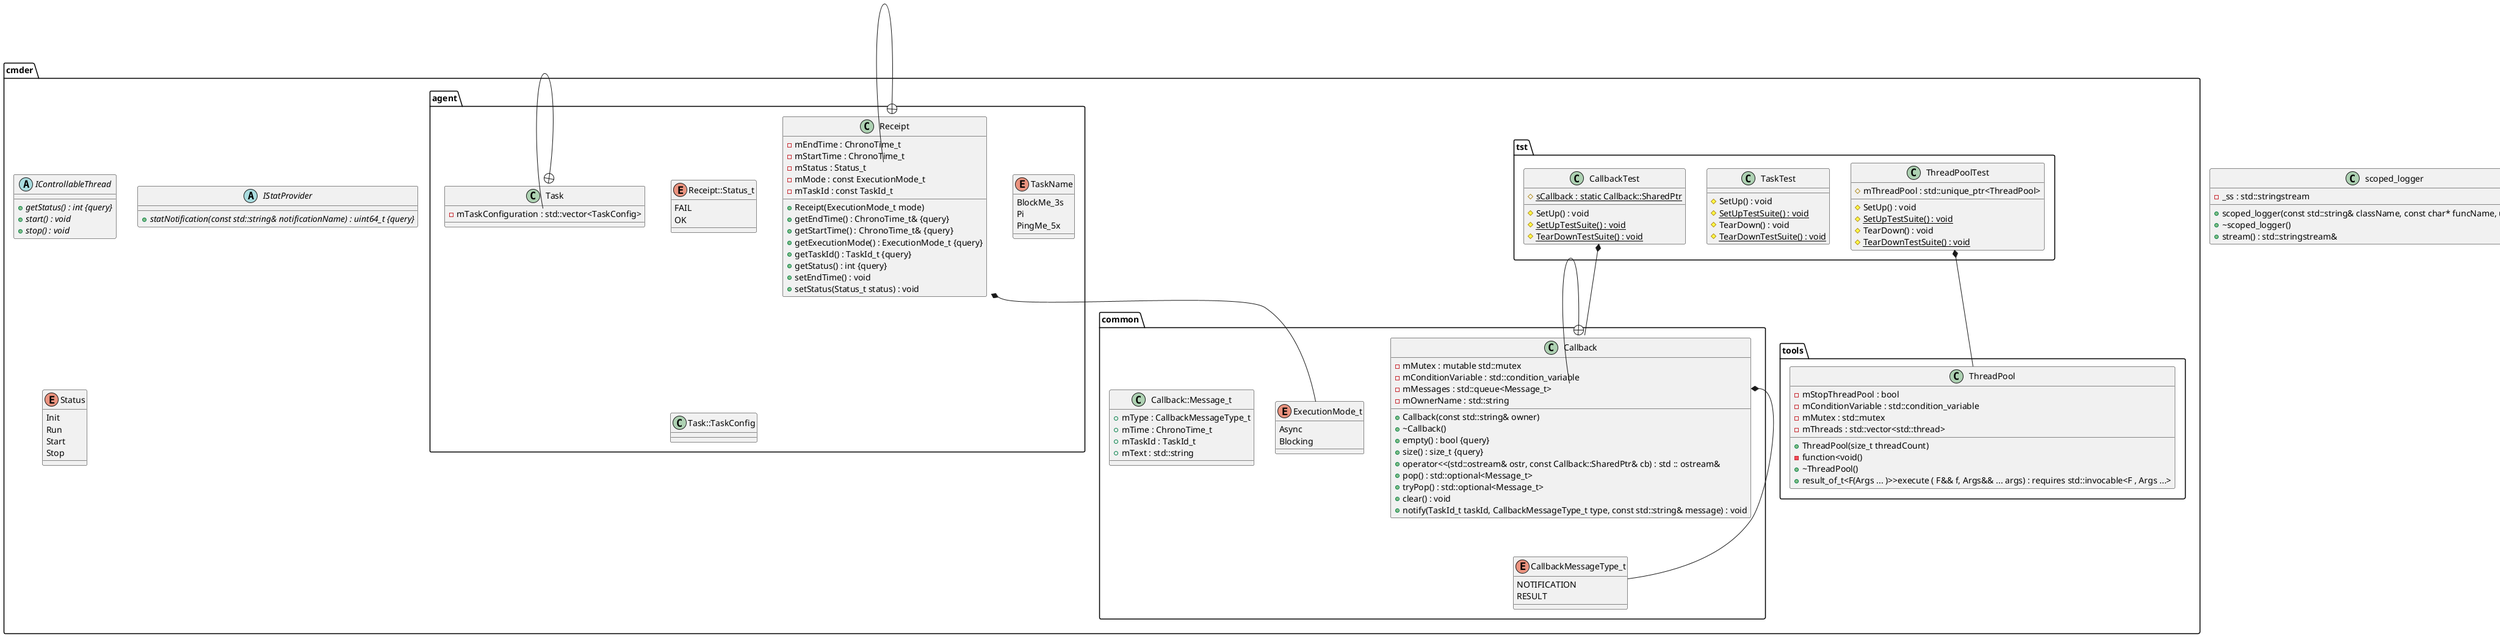 @startuml





/' Objects '/

class scoped_logger {
	+scoped_logger(const std::string& className, const char* funcName, unsigned line)
	+~scoped_logger()
	-_ss : std::stringstream
	+stream() : std::stringstream&
}


namespace cmder {
	abstract class IControllableThread {
		+{abstract} getStatus() : int {query}
		+{abstract} start() : void
		+{abstract} stop() : void
	}

	abstract class IStatProvider {
		+{abstract} statNotification(const std::string& notificationName) : uint64_t {query}
	}

	enum Status {
		Init
		Run
		Start
		Stop
	}

	namespace tst {
		class CallbackTest {
			#{static} sCallback : static Callback::SharedPtr
			#SetUp() : void
			#{static} SetUpTestSuite() : void
			#{static} TearDownTestSuite() : void
		}

		class TaskTest {
			#SetUp() : void
			#{static} SetUpTestSuite() : void
			#TearDown() : void
			#{static} TearDownTestSuite() : void
		}

		class ThreadPoolTest {
			#mThreadPool : std::unique_ptr<ThreadPool>
			#SetUp() : void
			#{static} SetUpTestSuite() : void
			#TearDown() : void
			#{static} TearDownTestSuite() : void
		}
	}

	namespace tools {
		class ThreadPool {
			+ThreadPool(size_t threadCount)
			-function<void()
			+~ThreadPool()
			-mStopThreadPool : bool
			+result_of_t<F(Args ... )>>execute ( F&& f, Args&& ... args) : requires std::invocable<F , Args ...>
			-mConditionVariable : std::condition_variable
			-mMutex : std::mutex
			-mThreads : std::vector<std::thread>
		}
	}

	namespace common {
		class Callback {
			+Callback(const std::string& owner)
			+~Callback()
			+empty() : bool {query}
			-mMutex : mutable std::mutex
			+size() : size_t {query}
			+operator<<(std::ostream& ostr, const Callback::SharedPtr& cb) : std :: ostream&
			-mConditionVariable : std::condition_variable
			+pop() : std::optional<Message_t>
			+tryPop() : std::optional<Message_t>
			-mMessages : std::queue<Message_t>
			-mOwnerName : std::string
			+clear() : void
			+notify(TaskId_t taskId, CallbackMessageType_t type, const std::string& message) : void
		}

		enum CallbackMessageType_t {
			NOTIFICATION
			RESULT
		}

		enum ExecutionMode_t {
			Async
			Blocking
		}

		class Callback::Message_t {
			+mType : CallbackMessageType_t
			+mTime : ChronoTime_t
			+mTaskId : TaskId_t
			+mText : std::string
		}
	}

	namespace agent {
		class Receipt {
			+Receipt(ExecutionMode_t mode)
			-mEndTime : ChronoTime_t
			-mStartTime : ChronoTime_t
			+getEndTime() : ChronoTime_t& {query}
			+getStartTime() : ChronoTime_t& {query}
			+getExecutionMode() : ExecutionMode_t {query}
			-mStatus : Status_t
			+getTaskId() : TaskId_t {query}
			-mMode : const ExecutionMode_t
			-mTaskId : const TaskId_t
			+getStatus() : int {query}
			+setEndTime() : void
			+setStatus(Status_t status) : void
		}

		class Task {
			-mTaskConfiguration : std::vector<TaskConfig>
		}

		enum Receipt::Status_t {
			FAIL
			OK
		}

		enum TaskName {
			BlockMe_3s
			Pi
			PingMe_5x
		}

		class Task::TaskConfig {
		}
	}
}





/' Inheritance relationships '/




/' Aggregation relationships '/

cmder.common.Callback::Message_t *-- cmder.common.CallbackMessageType_t


cmder.tst.CallbackTest *-- cmder.common.Callback


cmder.agent.Receipt *-- cmder.common.ExecutionMode_t


cmder.tst.ThreadPoolTest *-- cmder.tools.ThreadPool






/' Nested objects '/

cmder.common.Callback +-- cmder.common.Callback::Message_t


cmder.agent.Receipt +-- cmder.agent.Receipt::Status_t


cmder.agent.Task +-- cmder.agent.Task::TaskConfig




@enduml
